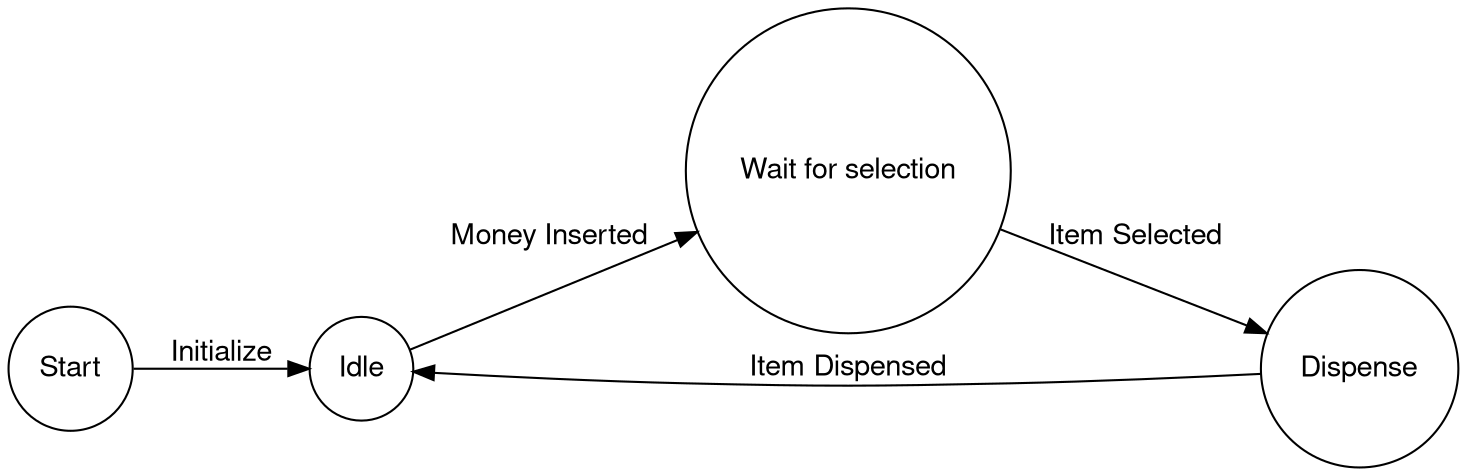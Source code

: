 digraph vending_finite_state_machine {
	fontname="Helvetica,Arial,sans-serif"
	node [fontname="Helvetica,Arial,sans-serif"]
	edge [fontname="Helvetica,Arial,sans-serif"]
	rankdir=LR;
	node [shape = circle];
	Start -> Idle [label = "Initialize"];
	Idle -> "Wait for selection" [label = "Money Inserted"];
    "Wait for selection" -> Dispense [label = "Item Selected"];
    Dispense -> Idle [label = "Item Dispensed"];
}
